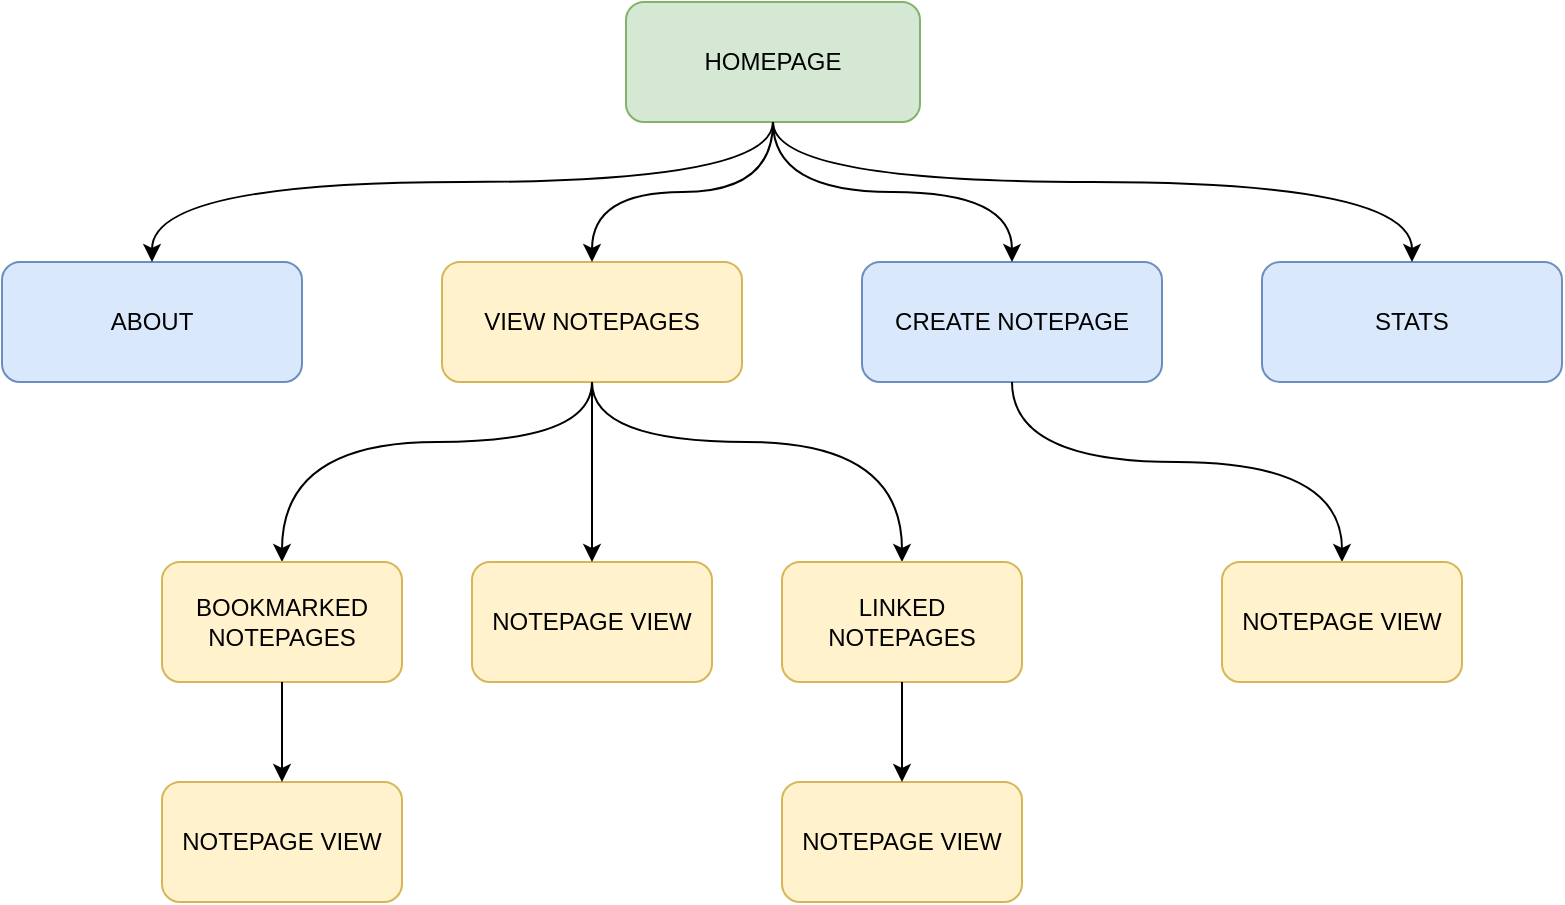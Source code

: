<mxfile version="24.8.3">
  <diagram name="Page-1" id="9V89dMh3oETgwcBDcblh">
    <mxGraphModel grid="1" page="1" gridSize="10" guides="1" tooltips="1" connect="1" arrows="1" fold="1" pageScale="1" pageWidth="850" pageHeight="1100" math="0" shadow="0">
      <root>
        <mxCell id="0" />
        <mxCell id="1" parent="0" />
        <mxCell id="b2OQuQULCkGHzbrU1ZVd-1" value="HOMEPAGE" style="rounded=1;whiteSpace=wrap;html=1;fillColor=#d5e8d4;strokeColor=#82b366;" vertex="1" parent="1">
          <mxGeometry x="352" y="40" width="147" height="60" as="geometry" />
        </mxCell>
        <mxCell id="b2OQuQULCkGHzbrU1ZVd-2" value="ABOUT" style="rounded=1;whiteSpace=wrap;html=1;fillColor=#dae8fc;strokeColor=#6c8ebf;" vertex="1" parent="1">
          <mxGeometry x="40" y="170" width="150" height="60" as="geometry" />
        </mxCell>
        <mxCell id="b2OQuQULCkGHzbrU1ZVd-4" value="VIEW NOTEPAGES" style="rounded=1;whiteSpace=wrap;html=1;fillColor=#fff2cc;strokeColor=#d6b656;" vertex="1" parent="1">
          <mxGeometry x="260" y="170" width="150" height="60" as="geometry" />
        </mxCell>
        <mxCell id="b2OQuQULCkGHzbrU1ZVd-5" value="CREATE NOTEPAGE" style="rounded=1;whiteSpace=wrap;html=1;fillColor=#dae8fc;strokeColor=#6c8ebf;" vertex="1" parent="1">
          <mxGeometry x="470" y="170" width="150" height="60" as="geometry" />
        </mxCell>
        <mxCell id="b2OQuQULCkGHzbrU1ZVd-6" value="STATS" style="rounded=1;whiteSpace=wrap;html=1;fillColor=#dae8fc;strokeColor=#6c8ebf;" vertex="1" parent="1">
          <mxGeometry x="670" y="170" width="150" height="60" as="geometry" />
        </mxCell>
        <mxCell id="b2OQuQULCkGHzbrU1ZVd-7" value="" style="endArrow=classic;html=1;rounded=0;edgeStyle=orthogonalEdgeStyle;curved=1;" edge="1" parent="1" source="b2OQuQULCkGHzbrU1ZVd-1" target="b2OQuQULCkGHzbrU1ZVd-2">
          <mxGeometry width="50" height="50" relative="1" as="geometry">
            <mxPoint x="260" y="330" as="sourcePoint" />
            <mxPoint x="310" y="280" as="targetPoint" />
            <Array as="points">
              <mxPoint x="426" y="130" />
              <mxPoint x="115" y="130" />
            </Array>
          </mxGeometry>
        </mxCell>
        <mxCell id="b2OQuQULCkGHzbrU1ZVd-8" value="" style="endArrow=classic;html=1;rounded=0;edgeStyle=orthogonalEdgeStyle;curved=1;" edge="1" parent="1" source="b2OQuQULCkGHzbrU1ZVd-1" target="b2OQuQULCkGHzbrU1ZVd-4">
          <mxGeometry width="50" height="50" relative="1" as="geometry">
            <mxPoint x="470" y="260" as="sourcePoint" />
            <mxPoint x="520" y="210" as="targetPoint" />
          </mxGeometry>
        </mxCell>
        <mxCell id="b2OQuQULCkGHzbrU1ZVd-9" value="" style="endArrow=classic;html=1;rounded=0;edgeStyle=orthogonalEdgeStyle;curved=1;" edge="1" parent="1" source="b2OQuQULCkGHzbrU1ZVd-1" target="b2OQuQULCkGHzbrU1ZVd-5">
          <mxGeometry width="50" height="50" relative="1" as="geometry">
            <mxPoint x="620" y="140" as="sourcePoint" />
            <mxPoint x="670" y="90" as="targetPoint" />
          </mxGeometry>
        </mxCell>
        <mxCell id="b2OQuQULCkGHzbrU1ZVd-10" value="" style="endArrow=classic;html=1;rounded=0;edgeStyle=orthogonalEdgeStyle;curved=1;" edge="1" parent="1" source="b2OQuQULCkGHzbrU1ZVd-1" target="b2OQuQULCkGHzbrU1ZVd-6">
          <mxGeometry width="50" height="50" relative="1" as="geometry">
            <mxPoint x="680" y="110" as="sourcePoint" />
            <mxPoint x="730" y="60" as="targetPoint" />
            <Array as="points">
              <mxPoint x="426" y="130" />
              <mxPoint x="745" y="130" />
            </Array>
          </mxGeometry>
        </mxCell>
        <mxCell id="b2OQuQULCkGHzbrU1ZVd-11" value="NOTEPAGE VIEW" style="rounded=1;whiteSpace=wrap;html=1;fillColor=#fff2cc;strokeColor=#d6b656;" vertex="1" parent="1">
          <mxGeometry x="275" y="320" width="120" height="60" as="geometry" />
        </mxCell>
        <mxCell id="b2OQuQULCkGHzbrU1ZVd-12" value="" style="endArrow=classic;html=1;rounded=0;edgeStyle=orthogonalEdgeStyle;curved=1;" edge="1" parent="1" source="b2OQuQULCkGHzbrU1ZVd-4" target="b2OQuQULCkGHzbrU1ZVd-11">
          <mxGeometry width="50" height="50" relative="1" as="geometry">
            <mxPoint x="450" y="320" as="sourcePoint" />
            <mxPoint x="500" y="270" as="targetPoint" />
          </mxGeometry>
        </mxCell>
        <mxCell id="b2OQuQULCkGHzbrU1ZVd-13" value="" style="endArrow=classic;html=1;rounded=0;edgeStyle=orthogonalEdgeStyle;curved=1;" edge="1" parent="1" source="b2OQuQULCkGHzbrU1ZVd-4" target="b2OQuQULCkGHzbrU1ZVd-14">
          <mxGeometry width="50" height="50" relative="1" as="geometry">
            <mxPoint x="270" y="340" as="sourcePoint" />
            <mxPoint x="230" y="280" as="targetPoint" />
            <Array as="points">
              <mxPoint x="335" y="260" />
              <mxPoint x="180" y="260" />
            </Array>
          </mxGeometry>
        </mxCell>
        <mxCell id="b2OQuQULCkGHzbrU1ZVd-14" value="BOOKMARKED NOTEPAGES" style="rounded=1;whiteSpace=wrap;html=1;fillColor=#fff2cc;strokeColor=#d6b656;" vertex="1" parent="1">
          <mxGeometry x="120" y="320" width="120" height="60" as="geometry" />
        </mxCell>
        <mxCell id="b2OQuQULCkGHzbrU1ZVd-15" value="NOTEPAGE VIEW" style="rounded=1;whiteSpace=wrap;html=1;fillColor=#fff2cc;strokeColor=#d6b656;" vertex="1" parent="1">
          <mxGeometry x="120" y="430" width="120" height="60" as="geometry" />
        </mxCell>
        <mxCell id="b2OQuQULCkGHzbrU1ZVd-16" value="" style="endArrow=classic;html=1;rounded=0;edgeStyle=orthogonalEdgeStyle;curved=1;" edge="1" parent="1" source="b2OQuQULCkGHzbrU1ZVd-14" target="b2OQuQULCkGHzbrU1ZVd-15">
          <mxGeometry width="50" height="50" relative="1" as="geometry">
            <mxPoint x="330" y="490" as="sourcePoint" />
            <mxPoint x="380" y="440" as="targetPoint" />
          </mxGeometry>
        </mxCell>
        <mxCell id="b2OQuQULCkGHzbrU1ZVd-19" value="" style="endArrow=classic;html=1;rounded=0;edgeStyle=orthogonalEdgeStyle;curved=1;" edge="1" parent="1" source="b2OQuQULCkGHzbrU1ZVd-4" target="b2OQuQULCkGHzbrU1ZVd-20">
          <mxGeometry width="50" height="50" relative="1" as="geometry">
            <mxPoint x="490" y="340" as="sourcePoint" />
            <mxPoint x="540" y="290" as="targetPoint" />
            <Array as="points">
              <mxPoint x="335" y="260" />
              <mxPoint x="490" y="260" />
            </Array>
          </mxGeometry>
        </mxCell>
        <mxCell id="b2OQuQULCkGHzbrU1ZVd-20" value="LINKED NOTEPAGES" style="rounded=1;whiteSpace=wrap;html=1;fillColor=#fff2cc;strokeColor=#d6b656;" vertex="1" parent="1">
          <mxGeometry x="430" y="320" width="120" height="60" as="geometry" />
        </mxCell>
        <mxCell id="b2OQuQULCkGHzbrU1ZVd-21" value="NOTEPAGE VIEW" style="rounded=1;whiteSpace=wrap;html=1;fillColor=#fff2cc;strokeColor=#d6b656;" vertex="1" parent="1">
          <mxGeometry x="430" y="430" width="120" height="60" as="geometry" />
        </mxCell>
        <mxCell id="b2OQuQULCkGHzbrU1ZVd-22" value="" style="endArrow=classic;html=1;rounded=0;" edge="1" parent="1" source="b2OQuQULCkGHzbrU1ZVd-20" target="b2OQuQULCkGHzbrU1ZVd-21">
          <mxGeometry width="50" height="50" relative="1" as="geometry">
            <mxPoint x="620" y="390" as="sourcePoint" />
            <mxPoint x="670" y="340" as="targetPoint" />
          </mxGeometry>
        </mxCell>
        <mxCell id="b2OQuQULCkGHzbrU1ZVd-23" value="" style="endArrow=classic;html=1;rounded=0;edgeStyle=orthogonalEdgeStyle;curved=1;" edge="1" parent="1" source="b2OQuQULCkGHzbrU1ZVd-5" target="b2OQuQULCkGHzbrU1ZVd-24">
          <mxGeometry width="50" height="50" relative="1" as="geometry">
            <mxPoint x="660" y="340" as="sourcePoint" />
            <mxPoint x="710" y="290" as="targetPoint" />
            <Array as="points">
              <mxPoint x="545" y="270" />
              <mxPoint x="710" y="270" />
            </Array>
          </mxGeometry>
        </mxCell>
        <mxCell id="b2OQuQULCkGHzbrU1ZVd-24" value="NOTEPAGE VIEW" style="rounded=1;whiteSpace=wrap;html=1;fillColor=#fff2cc;strokeColor=#d6b656;" vertex="1" parent="1">
          <mxGeometry x="650" y="320" width="120" height="60" as="geometry" />
        </mxCell>
      </root>
    </mxGraphModel>
  </diagram>
</mxfile>

